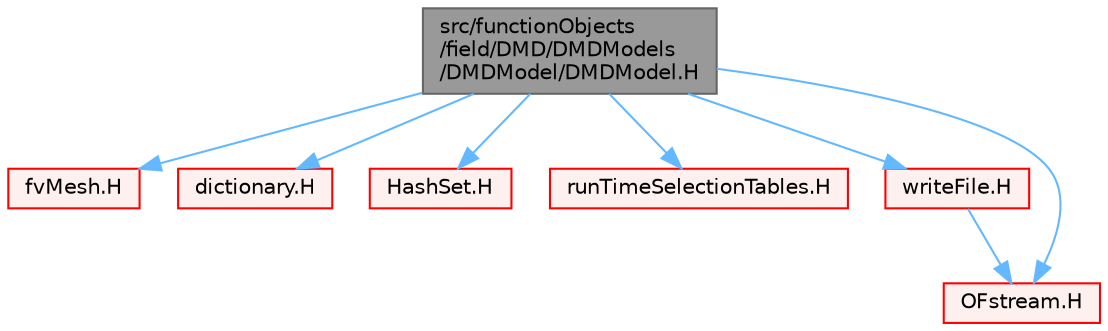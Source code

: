 digraph "src/functionObjects/field/DMD/DMDModels/DMDModel/DMDModel.H"
{
 // LATEX_PDF_SIZE
  bgcolor="transparent";
  edge [fontname=Helvetica,fontsize=10,labelfontname=Helvetica,labelfontsize=10];
  node [fontname=Helvetica,fontsize=10,shape=box,height=0.2,width=0.4];
  Node1 [id="Node000001",label="src/functionObjects\l/field/DMD/DMDModels\l/DMDModel/DMDModel.H",height=0.2,width=0.4,color="gray40", fillcolor="grey60", style="filled", fontcolor="black",tooltip=" "];
  Node1 -> Node2 [id="edge1_Node000001_Node000002",color="steelblue1",style="solid",tooltip=" "];
  Node2 [id="Node000002",label="fvMesh.H",height=0.2,width=0.4,color="red", fillcolor="#FFF0F0", style="filled",URL="$fvMesh_8H.html",tooltip=" "];
  Node1 -> Node296 [id="edge2_Node000001_Node000296",color="steelblue1",style="solid",tooltip=" "];
  Node296 [id="Node000296",label="dictionary.H",height=0.2,width=0.4,color="red", fillcolor="#FFF0F0", style="filled",URL="$dictionary_8H.html",tooltip=" "];
  Node1 -> Node87 [id="edge3_Node000001_Node000087",color="steelblue1",style="solid",tooltip=" "];
  Node87 [id="Node000087",label="HashSet.H",height=0.2,width=0.4,color="red", fillcolor="#FFF0F0", style="filled",URL="$HashSet_8H.html",tooltip=" "];
  Node1 -> Node147 [id="edge4_Node000001_Node000147",color="steelblue1",style="solid",tooltip=" "];
  Node147 [id="Node000147",label="runTimeSelectionTables.H",height=0.2,width=0.4,color="red", fillcolor="#FFF0F0", style="filled",URL="$runTimeSelectionTables_8H.html",tooltip="Macros to ease declaration of run-time selection tables."];
  Node1 -> Node341 [id="edge5_Node000001_Node000341",color="steelblue1",style="solid",tooltip=" "];
  Node341 [id="Node000341",label="writeFile.H",height=0.2,width=0.4,color="red", fillcolor="#FFF0F0", style="filled",URL="$writeFile_8H.html",tooltip=" "];
  Node341 -> Node342 [id="edge6_Node000341_Node000342",color="steelblue1",style="solid",tooltip=" "];
  Node342 [id="Node000342",label="OFstream.H",height=0.2,width=0.4,color="red", fillcolor="#FFF0F0", style="filled",URL="$OFstream_8H.html",tooltip=" "];
  Node1 -> Node342 [id="edge7_Node000001_Node000342",color="steelblue1",style="solid",tooltip=" "];
}
